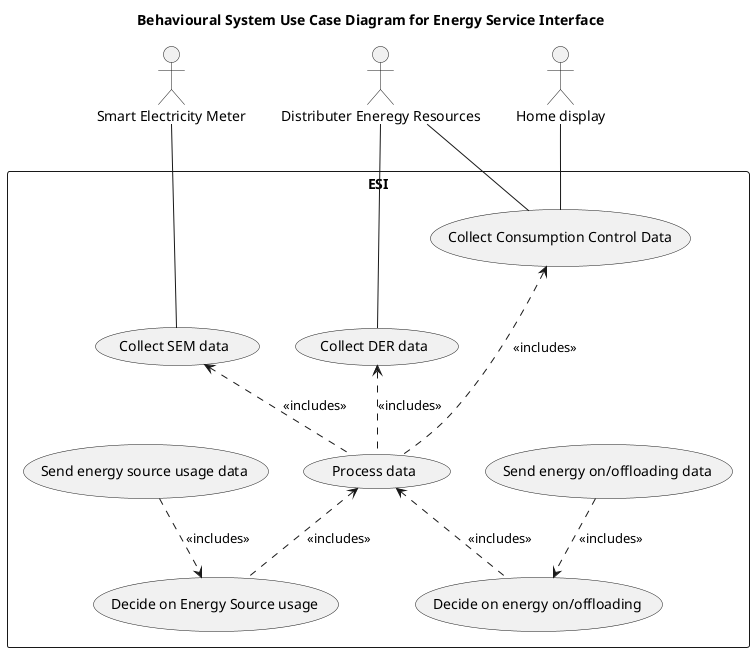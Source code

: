 @startuml
title Behavioural System Use Case Diagram for Energy Service Interface
:Home display: as ho
:Distributer Eneregy Resources: as der
':Energy Service Interface: as esi
:Smart Electricity Meter: as sem

rectangle ESI {
    usecase "Collect SEM data" as semcd
    usecase "Collect DER data" as dercd
    ' usecase "Collect appliences data" as appcd
    usecase "Collect Consumption Control Data" as ccd
    usecase "Process data" as pd
    usecase "Decide on Energy Source usage" as deosu
    usecase "Decide on energy on/offloading" as deo
    usecase "Send energy on/offloading data" as seod
    usecase "Send energy source usage data" as sesud
}

'Actors
' ho -d- appcd
sem -d- semcd
der -d- dercd
ho -d- ccd
der -d- ccd

ccd <-.. pd : <<includes>>
' appcd <-- pd : <<includes>>
semcd <.. pd : <<includes>>
dercd <.. pd : <<includes>>

pd <.. deosu : <<includes>>
pd <.. deo : <<includes>>

seod ..> deo : <<includes>>
sesud ..> deosu : <<includes>>

der -l[hidden]- sem
' footer Secure Software Modelling, Group TRR
@enduml